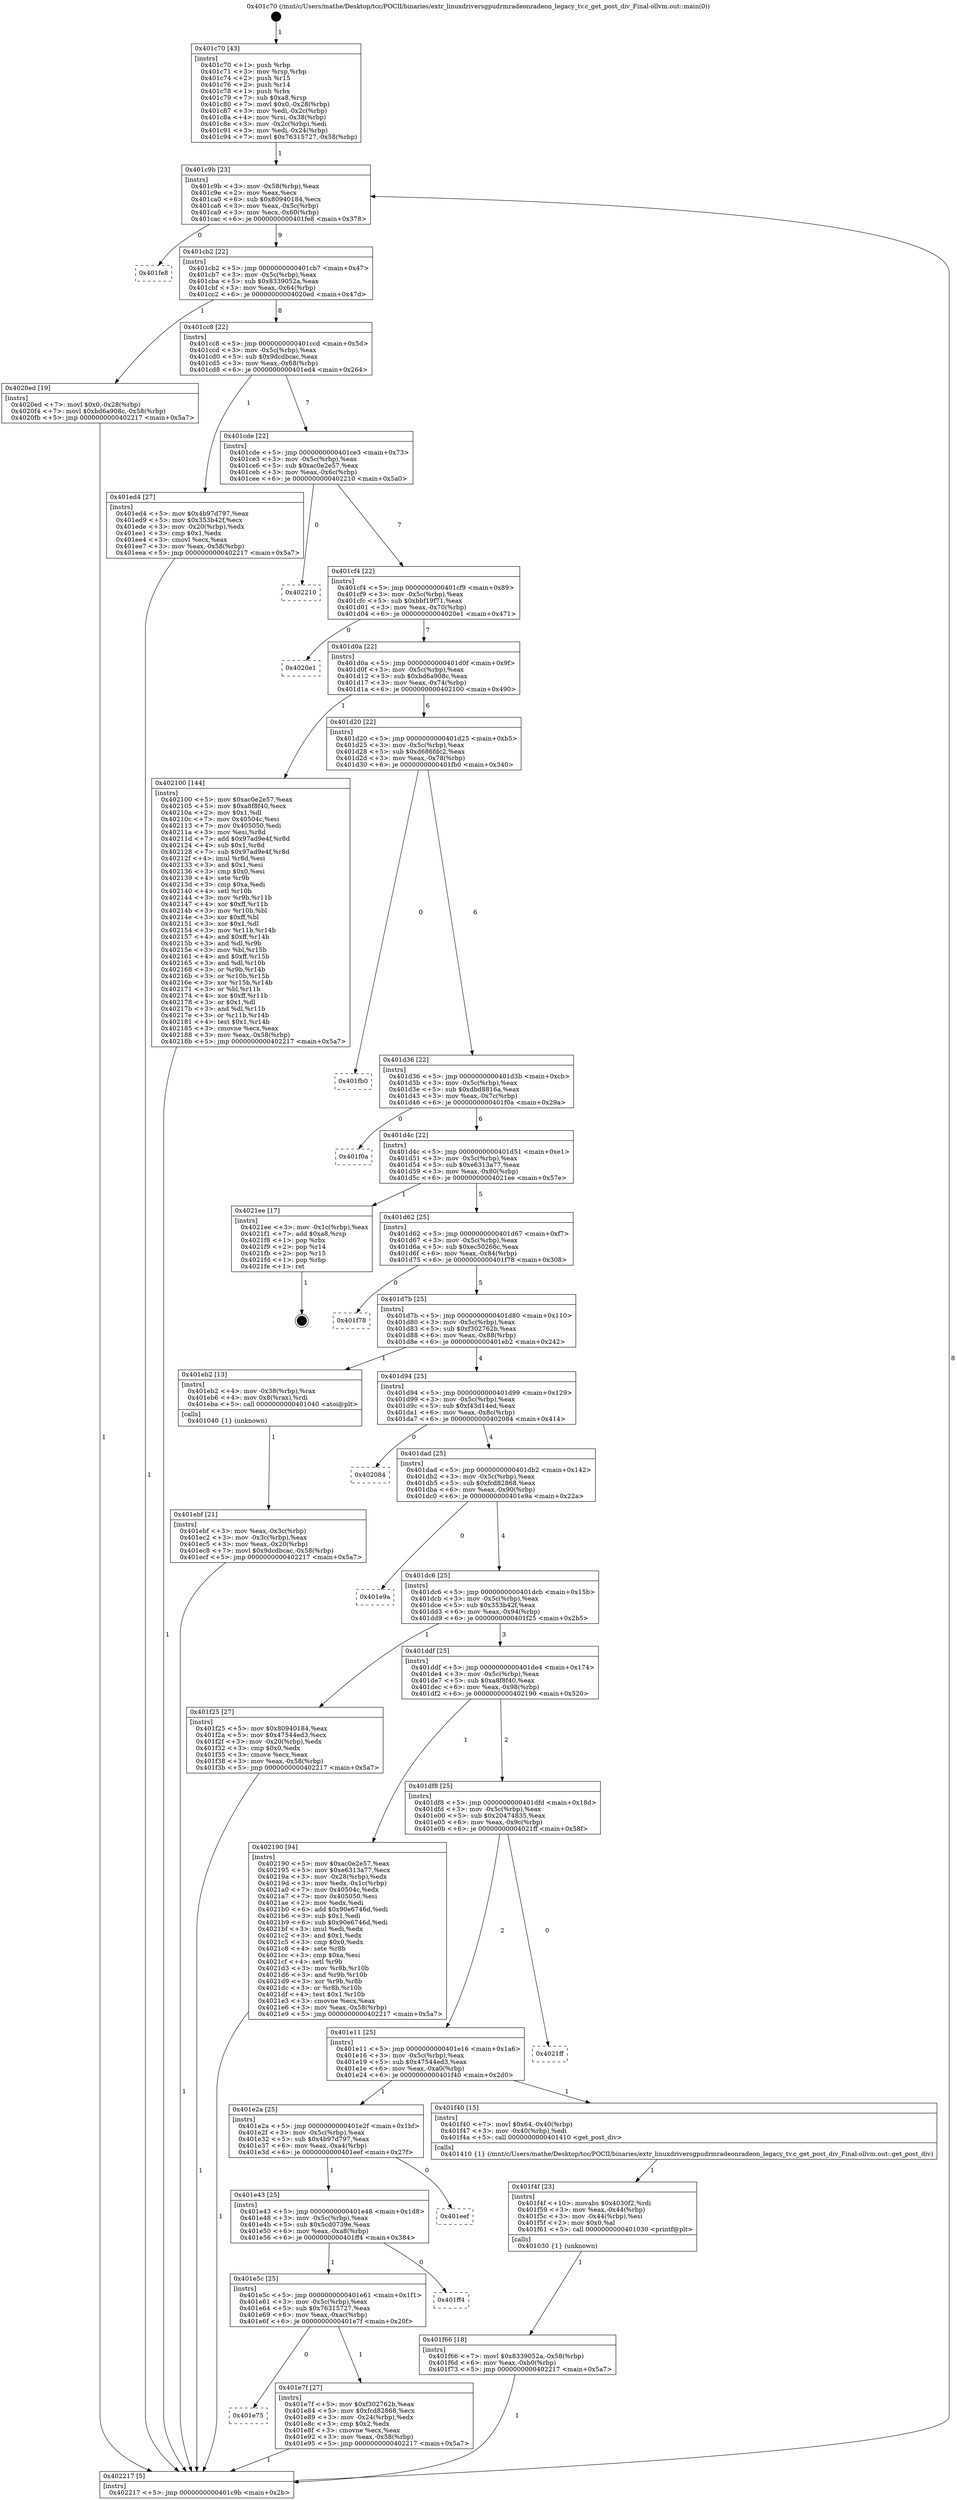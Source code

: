 digraph "0x401c70" {
  label = "0x401c70 (/mnt/c/Users/mathe/Desktop/tcc/POCII/binaries/extr_linuxdriversgpudrmradeonradeon_legacy_tv.c_get_post_div_Final-ollvm.out::main(0))"
  labelloc = "t"
  node[shape=record]

  Entry [label="",width=0.3,height=0.3,shape=circle,fillcolor=black,style=filled]
  "0x401c9b" [label="{
     0x401c9b [23]\l
     | [instrs]\l
     &nbsp;&nbsp;0x401c9b \<+3\>: mov -0x58(%rbp),%eax\l
     &nbsp;&nbsp;0x401c9e \<+2\>: mov %eax,%ecx\l
     &nbsp;&nbsp;0x401ca0 \<+6\>: sub $0x80940184,%ecx\l
     &nbsp;&nbsp;0x401ca6 \<+3\>: mov %eax,-0x5c(%rbp)\l
     &nbsp;&nbsp;0x401ca9 \<+3\>: mov %ecx,-0x60(%rbp)\l
     &nbsp;&nbsp;0x401cac \<+6\>: je 0000000000401fe8 \<main+0x378\>\l
  }"]
  "0x401fe8" [label="{
     0x401fe8\l
  }", style=dashed]
  "0x401cb2" [label="{
     0x401cb2 [22]\l
     | [instrs]\l
     &nbsp;&nbsp;0x401cb2 \<+5\>: jmp 0000000000401cb7 \<main+0x47\>\l
     &nbsp;&nbsp;0x401cb7 \<+3\>: mov -0x5c(%rbp),%eax\l
     &nbsp;&nbsp;0x401cba \<+5\>: sub $0x8339052a,%eax\l
     &nbsp;&nbsp;0x401cbf \<+3\>: mov %eax,-0x64(%rbp)\l
     &nbsp;&nbsp;0x401cc2 \<+6\>: je 00000000004020ed \<main+0x47d\>\l
  }"]
  Exit [label="",width=0.3,height=0.3,shape=circle,fillcolor=black,style=filled,peripheries=2]
  "0x4020ed" [label="{
     0x4020ed [19]\l
     | [instrs]\l
     &nbsp;&nbsp;0x4020ed \<+7\>: movl $0x0,-0x28(%rbp)\l
     &nbsp;&nbsp;0x4020f4 \<+7\>: movl $0xbd6a908c,-0x58(%rbp)\l
     &nbsp;&nbsp;0x4020fb \<+5\>: jmp 0000000000402217 \<main+0x5a7\>\l
  }"]
  "0x401cc8" [label="{
     0x401cc8 [22]\l
     | [instrs]\l
     &nbsp;&nbsp;0x401cc8 \<+5\>: jmp 0000000000401ccd \<main+0x5d\>\l
     &nbsp;&nbsp;0x401ccd \<+3\>: mov -0x5c(%rbp),%eax\l
     &nbsp;&nbsp;0x401cd0 \<+5\>: sub $0x9dcdbcac,%eax\l
     &nbsp;&nbsp;0x401cd5 \<+3\>: mov %eax,-0x68(%rbp)\l
     &nbsp;&nbsp;0x401cd8 \<+6\>: je 0000000000401ed4 \<main+0x264\>\l
  }"]
  "0x401f66" [label="{
     0x401f66 [18]\l
     | [instrs]\l
     &nbsp;&nbsp;0x401f66 \<+7\>: movl $0x8339052a,-0x58(%rbp)\l
     &nbsp;&nbsp;0x401f6d \<+6\>: mov %eax,-0xb0(%rbp)\l
     &nbsp;&nbsp;0x401f73 \<+5\>: jmp 0000000000402217 \<main+0x5a7\>\l
  }"]
  "0x401ed4" [label="{
     0x401ed4 [27]\l
     | [instrs]\l
     &nbsp;&nbsp;0x401ed4 \<+5\>: mov $0x4b97d797,%eax\l
     &nbsp;&nbsp;0x401ed9 \<+5\>: mov $0x353b42f,%ecx\l
     &nbsp;&nbsp;0x401ede \<+3\>: mov -0x20(%rbp),%edx\l
     &nbsp;&nbsp;0x401ee1 \<+3\>: cmp $0x1,%edx\l
     &nbsp;&nbsp;0x401ee4 \<+3\>: cmovl %ecx,%eax\l
     &nbsp;&nbsp;0x401ee7 \<+3\>: mov %eax,-0x58(%rbp)\l
     &nbsp;&nbsp;0x401eea \<+5\>: jmp 0000000000402217 \<main+0x5a7\>\l
  }"]
  "0x401cde" [label="{
     0x401cde [22]\l
     | [instrs]\l
     &nbsp;&nbsp;0x401cde \<+5\>: jmp 0000000000401ce3 \<main+0x73\>\l
     &nbsp;&nbsp;0x401ce3 \<+3\>: mov -0x5c(%rbp),%eax\l
     &nbsp;&nbsp;0x401ce6 \<+5\>: sub $0xac0e2e57,%eax\l
     &nbsp;&nbsp;0x401ceb \<+3\>: mov %eax,-0x6c(%rbp)\l
     &nbsp;&nbsp;0x401cee \<+6\>: je 0000000000402210 \<main+0x5a0\>\l
  }"]
  "0x401f4f" [label="{
     0x401f4f [23]\l
     | [instrs]\l
     &nbsp;&nbsp;0x401f4f \<+10\>: movabs $0x4030f2,%rdi\l
     &nbsp;&nbsp;0x401f59 \<+3\>: mov %eax,-0x44(%rbp)\l
     &nbsp;&nbsp;0x401f5c \<+3\>: mov -0x44(%rbp),%esi\l
     &nbsp;&nbsp;0x401f5f \<+2\>: mov $0x0,%al\l
     &nbsp;&nbsp;0x401f61 \<+5\>: call 0000000000401030 \<printf@plt\>\l
     | [calls]\l
     &nbsp;&nbsp;0x401030 \{1\} (unknown)\l
  }"]
  "0x402210" [label="{
     0x402210\l
  }", style=dashed]
  "0x401cf4" [label="{
     0x401cf4 [22]\l
     | [instrs]\l
     &nbsp;&nbsp;0x401cf4 \<+5\>: jmp 0000000000401cf9 \<main+0x89\>\l
     &nbsp;&nbsp;0x401cf9 \<+3\>: mov -0x5c(%rbp),%eax\l
     &nbsp;&nbsp;0x401cfc \<+5\>: sub $0xbbf19f71,%eax\l
     &nbsp;&nbsp;0x401d01 \<+3\>: mov %eax,-0x70(%rbp)\l
     &nbsp;&nbsp;0x401d04 \<+6\>: je 00000000004020e1 \<main+0x471\>\l
  }"]
  "0x401ebf" [label="{
     0x401ebf [21]\l
     | [instrs]\l
     &nbsp;&nbsp;0x401ebf \<+3\>: mov %eax,-0x3c(%rbp)\l
     &nbsp;&nbsp;0x401ec2 \<+3\>: mov -0x3c(%rbp),%eax\l
     &nbsp;&nbsp;0x401ec5 \<+3\>: mov %eax,-0x20(%rbp)\l
     &nbsp;&nbsp;0x401ec8 \<+7\>: movl $0x9dcdbcac,-0x58(%rbp)\l
     &nbsp;&nbsp;0x401ecf \<+5\>: jmp 0000000000402217 \<main+0x5a7\>\l
  }"]
  "0x4020e1" [label="{
     0x4020e1\l
  }", style=dashed]
  "0x401d0a" [label="{
     0x401d0a [22]\l
     | [instrs]\l
     &nbsp;&nbsp;0x401d0a \<+5\>: jmp 0000000000401d0f \<main+0x9f\>\l
     &nbsp;&nbsp;0x401d0f \<+3\>: mov -0x5c(%rbp),%eax\l
     &nbsp;&nbsp;0x401d12 \<+5\>: sub $0xbd6a908c,%eax\l
     &nbsp;&nbsp;0x401d17 \<+3\>: mov %eax,-0x74(%rbp)\l
     &nbsp;&nbsp;0x401d1a \<+6\>: je 0000000000402100 \<main+0x490\>\l
  }"]
  "0x401c70" [label="{
     0x401c70 [43]\l
     | [instrs]\l
     &nbsp;&nbsp;0x401c70 \<+1\>: push %rbp\l
     &nbsp;&nbsp;0x401c71 \<+3\>: mov %rsp,%rbp\l
     &nbsp;&nbsp;0x401c74 \<+2\>: push %r15\l
     &nbsp;&nbsp;0x401c76 \<+2\>: push %r14\l
     &nbsp;&nbsp;0x401c78 \<+1\>: push %rbx\l
     &nbsp;&nbsp;0x401c79 \<+7\>: sub $0xa8,%rsp\l
     &nbsp;&nbsp;0x401c80 \<+7\>: movl $0x0,-0x28(%rbp)\l
     &nbsp;&nbsp;0x401c87 \<+3\>: mov %edi,-0x2c(%rbp)\l
     &nbsp;&nbsp;0x401c8a \<+4\>: mov %rsi,-0x38(%rbp)\l
     &nbsp;&nbsp;0x401c8e \<+3\>: mov -0x2c(%rbp),%edi\l
     &nbsp;&nbsp;0x401c91 \<+3\>: mov %edi,-0x24(%rbp)\l
     &nbsp;&nbsp;0x401c94 \<+7\>: movl $0x76315727,-0x58(%rbp)\l
  }"]
  "0x402100" [label="{
     0x402100 [144]\l
     | [instrs]\l
     &nbsp;&nbsp;0x402100 \<+5\>: mov $0xac0e2e57,%eax\l
     &nbsp;&nbsp;0x402105 \<+5\>: mov $0xa8f8f40,%ecx\l
     &nbsp;&nbsp;0x40210a \<+2\>: mov $0x1,%dl\l
     &nbsp;&nbsp;0x40210c \<+7\>: mov 0x40504c,%esi\l
     &nbsp;&nbsp;0x402113 \<+7\>: mov 0x405050,%edi\l
     &nbsp;&nbsp;0x40211a \<+3\>: mov %esi,%r8d\l
     &nbsp;&nbsp;0x40211d \<+7\>: add $0x97ad9e4f,%r8d\l
     &nbsp;&nbsp;0x402124 \<+4\>: sub $0x1,%r8d\l
     &nbsp;&nbsp;0x402128 \<+7\>: sub $0x97ad9e4f,%r8d\l
     &nbsp;&nbsp;0x40212f \<+4\>: imul %r8d,%esi\l
     &nbsp;&nbsp;0x402133 \<+3\>: and $0x1,%esi\l
     &nbsp;&nbsp;0x402136 \<+3\>: cmp $0x0,%esi\l
     &nbsp;&nbsp;0x402139 \<+4\>: sete %r9b\l
     &nbsp;&nbsp;0x40213d \<+3\>: cmp $0xa,%edi\l
     &nbsp;&nbsp;0x402140 \<+4\>: setl %r10b\l
     &nbsp;&nbsp;0x402144 \<+3\>: mov %r9b,%r11b\l
     &nbsp;&nbsp;0x402147 \<+4\>: xor $0xff,%r11b\l
     &nbsp;&nbsp;0x40214b \<+3\>: mov %r10b,%bl\l
     &nbsp;&nbsp;0x40214e \<+3\>: xor $0xff,%bl\l
     &nbsp;&nbsp;0x402151 \<+3\>: xor $0x1,%dl\l
     &nbsp;&nbsp;0x402154 \<+3\>: mov %r11b,%r14b\l
     &nbsp;&nbsp;0x402157 \<+4\>: and $0xff,%r14b\l
     &nbsp;&nbsp;0x40215b \<+3\>: and %dl,%r9b\l
     &nbsp;&nbsp;0x40215e \<+3\>: mov %bl,%r15b\l
     &nbsp;&nbsp;0x402161 \<+4\>: and $0xff,%r15b\l
     &nbsp;&nbsp;0x402165 \<+3\>: and %dl,%r10b\l
     &nbsp;&nbsp;0x402168 \<+3\>: or %r9b,%r14b\l
     &nbsp;&nbsp;0x40216b \<+3\>: or %r10b,%r15b\l
     &nbsp;&nbsp;0x40216e \<+3\>: xor %r15b,%r14b\l
     &nbsp;&nbsp;0x402171 \<+3\>: or %bl,%r11b\l
     &nbsp;&nbsp;0x402174 \<+4\>: xor $0xff,%r11b\l
     &nbsp;&nbsp;0x402178 \<+3\>: or $0x1,%dl\l
     &nbsp;&nbsp;0x40217b \<+3\>: and %dl,%r11b\l
     &nbsp;&nbsp;0x40217e \<+3\>: or %r11b,%r14b\l
     &nbsp;&nbsp;0x402181 \<+4\>: test $0x1,%r14b\l
     &nbsp;&nbsp;0x402185 \<+3\>: cmovne %ecx,%eax\l
     &nbsp;&nbsp;0x402188 \<+3\>: mov %eax,-0x58(%rbp)\l
     &nbsp;&nbsp;0x40218b \<+5\>: jmp 0000000000402217 \<main+0x5a7\>\l
  }"]
  "0x401d20" [label="{
     0x401d20 [22]\l
     | [instrs]\l
     &nbsp;&nbsp;0x401d20 \<+5\>: jmp 0000000000401d25 \<main+0xb5\>\l
     &nbsp;&nbsp;0x401d25 \<+3\>: mov -0x5c(%rbp),%eax\l
     &nbsp;&nbsp;0x401d28 \<+5\>: sub $0xd686fdc2,%eax\l
     &nbsp;&nbsp;0x401d2d \<+3\>: mov %eax,-0x78(%rbp)\l
     &nbsp;&nbsp;0x401d30 \<+6\>: je 0000000000401fb0 \<main+0x340\>\l
  }"]
  "0x402217" [label="{
     0x402217 [5]\l
     | [instrs]\l
     &nbsp;&nbsp;0x402217 \<+5\>: jmp 0000000000401c9b \<main+0x2b\>\l
  }"]
  "0x401fb0" [label="{
     0x401fb0\l
  }", style=dashed]
  "0x401d36" [label="{
     0x401d36 [22]\l
     | [instrs]\l
     &nbsp;&nbsp;0x401d36 \<+5\>: jmp 0000000000401d3b \<main+0xcb\>\l
     &nbsp;&nbsp;0x401d3b \<+3\>: mov -0x5c(%rbp),%eax\l
     &nbsp;&nbsp;0x401d3e \<+5\>: sub $0xdbd8816a,%eax\l
     &nbsp;&nbsp;0x401d43 \<+3\>: mov %eax,-0x7c(%rbp)\l
     &nbsp;&nbsp;0x401d46 \<+6\>: je 0000000000401f0a \<main+0x29a\>\l
  }"]
  "0x401e75" [label="{
     0x401e75\l
  }", style=dashed]
  "0x401f0a" [label="{
     0x401f0a\l
  }", style=dashed]
  "0x401d4c" [label="{
     0x401d4c [22]\l
     | [instrs]\l
     &nbsp;&nbsp;0x401d4c \<+5\>: jmp 0000000000401d51 \<main+0xe1\>\l
     &nbsp;&nbsp;0x401d51 \<+3\>: mov -0x5c(%rbp),%eax\l
     &nbsp;&nbsp;0x401d54 \<+5\>: sub $0xe6313a77,%eax\l
     &nbsp;&nbsp;0x401d59 \<+3\>: mov %eax,-0x80(%rbp)\l
     &nbsp;&nbsp;0x401d5c \<+6\>: je 00000000004021ee \<main+0x57e\>\l
  }"]
  "0x401e7f" [label="{
     0x401e7f [27]\l
     | [instrs]\l
     &nbsp;&nbsp;0x401e7f \<+5\>: mov $0xf302762b,%eax\l
     &nbsp;&nbsp;0x401e84 \<+5\>: mov $0xfcd82868,%ecx\l
     &nbsp;&nbsp;0x401e89 \<+3\>: mov -0x24(%rbp),%edx\l
     &nbsp;&nbsp;0x401e8c \<+3\>: cmp $0x2,%edx\l
     &nbsp;&nbsp;0x401e8f \<+3\>: cmovne %ecx,%eax\l
     &nbsp;&nbsp;0x401e92 \<+3\>: mov %eax,-0x58(%rbp)\l
     &nbsp;&nbsp;0x401e95 \<+5\>: jmp 0000000000402217 \<main+0x5a7\>\l
  }"]
  "0x4021ee" [label="{
     0x4021ee [17]\l
     | [instrs]\l
     &nbsp;&nbsp;0x4021ee \<+3\>: mov -0x1c(%rbp),%eax\l
     &nbsp;&nbsp;0x4021f1 \<+7\>: add $0xa8,%rsp\l
     &nbsp;&nbsp;0x4021f8 \<+1\>: pop %rbx\l
     &nbsp;&nbsp;0x4021f9 \<+2\>: pop %r14\l
     &nbsp;&nbsp;0x4021fb \<+2\>: pop %r15\l
     &nbsp;&nbsp;0x4021fd \<+1\>: pop %rbp\l
     &nbsp;&nbsp;0x4021fe \<+1\>: ret\l
  }"]
  "0x401d62" [label="{
     0x401d62 [25]\l
     | [instrs]\l
     &nbsp;&nbsp;0x401d62 \<+5\>: jmp 0000000000401d67 \<main+0xf7\>\l
     &nbsp;&nbsp;0x401d67 \<+3\>: mov -0x5c(%rbp),%eax\l
     &nbsp;&nbsp;0x401d6a \<+5\>: sub $0xec50266c,%eax\l
     &nbsp;&nbsp;0x401d6f \<+6\>: mov %eax,-0x84(%rbp)\l
     &nbsp;&nbsp;0x401d75 \<+6\>: je 0000000000401f78 \<main+0x308\>\l
  }"]
  "0x401e5c" [label="{
     0x401e5c [25]\l
     | [instrs]\l
     &nbsp;&nbsp;0x401e5c \<+5\>: jmp 0000000000401e61 \<main+0x1f1\>\l
     &nbsp;&nbsp;0x401e61 \<+3\>: mov -0x5c(%rbp),%eax\l
     &nbsp;&nbsp;0x401e64 \<+5\>: sub $0x76315727,%eax\l
     &nbsp;&nbsp;0x401e69 \<+6\>: mov %eax,-0xac(%rbp)\l
     &nbsp;&nbsp;0x401e6f \<+6\>: je 0000000000401e7f \<main+0x20f\>\l
  }"]
  "0x401f78" [label="{
     0x401f78\l
  }", style=dashed]
  "0x401d7b" [label="{
     0x401d7b [25]\l
     | [instrs]\l
     &nbsp;&nbsp;0x401d7b \<+5\>: jmp 0000000000401d80 \<main+0x110\>\l
     &nbsp;&nbsp;0x401d80 \<+3\>: mov -0x5c(%rbp),%eax\l
     &nbsp;&nbsp;0x401d83 \<+5\>: sub $0xf302762b,%eax\l
     &nbsp;&nbsp;0x401d88 \<+6\>: mov %eax,-0x88(%rbp)\l
     &nbsp;&nbsp;0x401d8e \<+6\>: je 0000000000401eb2 \<main+0x242\>\l
  }"]
  "0x401ff4" [label="{
     0x401ff4\l
  }", style=dashed]
  "0x401eb2" [label="{
     0x401eb2 [13]\l
     | [instrs]\l
     &nbsp;&nbsp;0x401eb2 \<+4\>: mov -0x38(%rbp),%rax\l
     &nbsp;&nbsp;0x401eb6 \<+4\>: mov 0x8(%rax),%rdi\l
     &nbsp;&nbsp;0x401eba \<+5\>: call 0000000000401040 \<atoi@plt\>\l
     | [calls]\l
     &nbsp;&nbsp;0x401040 \{1\} (unknown)\l
  }"]
  "0x401d94" [label="{
     0x401d94 [25]\l
     | [instrs]\l
     &nbsp;&nbsp;0x401d94 \<+5\>: jmp 0000000000401d99 \<main+0x129\>\l
     &nbsp;&nbsp;0x401d99 \<+3\>: mov -0x5c(%rbp),%eax\l
     &nbsp;&nbsp;0x401d9c \<+5\>: sub $0xf43d14ed,%eax\l
     &nbsp;&nbsp;0x401da1 \<+6\>: mov %eax,-0x8c(%rbp)\l
     &nbsp;&nbsp;0x401da7 \<+6\>: je 0000000000402084 \<main+0x414\>\l
  }"]
  "0x401e43" [label="{
     0x401e43 [25]\l
     | [instrs]\l
     &nbsp;&nbsp;0x401e43 \<+5\>: jmp 0000000000401e48 \<main+0x1d8\>\l
     &nbsp;&nbsp;0x401e48 \<+3\>: mov -0x5c(%rbp),%eax\l
     &nbsp;&nbsp;0x401e4b \<+5\>: sub $0x5cd0739e,%eax\l
     &nbsp;&nbsp;0x401e50 \<+6\>: mov %eax,-0xa8(%rbp)\l
     &nbsp;&nbsp;0x401e56 \<+6\>: je 0000000000401ff4 \<main+0x384\>\l
  }"]
  "0x402084" [label="{
     0x402084\l
  }", style=dashed]
  "0x401dad" [label="{
     0x401dad [25]\l
     | [instrs]\l
     &nbsp;&nbsp;0x401dad \<+5\>: jmp 0000000000401db2 \<main+0x142\>\l
     &nbsp;&nbsp;0x401db2 \<+3\>: mov -0x5c(%rbp),%eax\l
     &nbsp;&nbsp;0x401db5 \<+5\>: sub $0xfcd82868,%eax\l
     &nbsp;&nbsp;0x401dba \<+6\>: mov %eax,-0x90(%rbp)\l
     &nbsp;&nbsp;0x401dc0 \<+6\>: je 0000000000401e9a \<main+0x22a\>\l
  }"]
  "0x401eef" [label="{
     0x401eef\l
  }", style=dashed]
  "0x401e9a" [label="{
     0x401e9a\l
  }", style=dashed]
  "0x401dc6" [label="{
     0x401dc6 [25]\l
     | [instrs]\l
     &nbsp;&nbsp;0x401dc6 \<+5\>: jmp 0000000000401dcb \<main+0x15b\>\l
     &nbsp;&nbsp;0x401dcb \<+3\>: mov -0x5c(%rbp),%eax\l
     &nbsp;&nbsp;0x401dce \<+5\>: sub $0x353b42f,%eax\l
     &nbsp;&nbsp;0x401dd3 \<+6\>: mov %eax,-0x94(%rbp)\l
     &nbsp;&nbsp;0x401dd9 \<+6\>: je 0000000000401f25 \<main+0x2b5\>\l
  }"]
  "0x401e2a" [label="{
     0x401e2a [25]\l
     | [instrs]\l
     &nbsp;&nbsp;0x401e2a \<+5\>: jmp 0000000000401e2f \<main+0x1bf\>\l
     &nbsp;&nbsp;0x401e2f \<+3\>: mov -0x5c(%rbp),%eax\l
     &nbsp;&nbsp;0x401e32 \<+5\>: sub $0x4b97d797,%eax\l
     &nbsp;&nbsp;0x401e37 \<+6\>: mov %eax,-0xa4(%rbp)\l
     &nbsp;&nbsp;0x401e3d \<+6\>: je 0000000000401eef \<main+0x27f\>\l
  }"]
  "0x401f25" [label="{
     0x401f25 [27]\l
     | [instrs]\l
     &nbsp;&nbsp;0x401f25 \<+5\>: mov $0x80940184,%eax\l
     &nbsp;&nbsp;0x401f2a \<+5\>: mov $0x47544ed3,%ecx\l
     &nbsp;&nbsp;0x401f2f \<+3\>: mov -0x20(%rbp),%edx\l
     &nbsp;&nbsp;0x401f32 \<+3\>: cmp $0x0,%edx\l
     &nbsp;&nbsp;0x401f35 \<+3\>: cmove %ecx,%eax\l
     &nbsp;&nbsp;0x401f38 \<+3\>: mov %eax,-0x58(%rbp)\l
     &nbsp;&nbsp;0x401f3b \<+5\>: jmp 0000000000402217 \<main+0x5a7\>\l
  }"]
  "0x401ddf" [label="{
     0x401ddf [25]\l
     | [instrs]\l
     &nbsp;&nbsp;0x401ddf \<+5\>: jmp 0000000000401de4 \<main+0x174\>\l
     &nbsp;&nbsp;0x401de4 \<+3\>: mov -0x5c(%rbp),%eax\l
     &nbsp;&nbsp;0x401de7 \<+5\>: sub $0xa8f8f40,%eax\l
     &nbsp;&nbsp;0x401dec \<+6\>: mov %eax,-0x98(%rbp)\l
     &nbsp;&nbsp;0x401df2 \<+6\>: je 0000000000402190 \<main+0x520\>\l
  }"]
  "0x401f40" [label="{
     0x401f40 [15]\l
     | [instrs]\l
     &nbsp;&nbsp;0x401f40 \<+7\>: movl $0x64,-0x40(%rbp)\l
     &nbsp;&nbsp;0x401f47 \<+3\>: mov -0x40(%rbp),%edi\l
     &nbsp;&nbsp;0x401f4a \<+5\>: call 0000000000401410 \<get_post_div\>\l
     | [calls]\l
     &nbsp;&nbsp;0x401410 \{1\} (/mnt/c/Users/mathe/Desktop/tcc/POCII/binaries/extr_linuxdriversgpudrmradeonradeon_legacy_tv.c_get_post_div_Final-ollvm.out::get_post_div)\l
  }"]
  "0x402190" [label="{
     0x402190 [94]\l
     | [instrs]\l
     &nbsp;&nbsp;0x402190 \<+5\>: mov $0xac0e2e57,%eax\l
     &nbsp;&nbsp;0x402195 \<+5\>: mov $0xe6313a77,%ecx\l
     &nbsp;&nbsp;0x40219a \<+3\>: mov -0x28(%rbp),%edx\l
     &nbsp;&nbsp;0x40219d \<+3\>: mov %edx,-0x1c(%rbp)\l
     &nbsp;&nbsp;0x4021a0 \<+7\>: mov 0x40504c,%edx\l
     &nbsp;&nbsp;0x4021a7 \<+7\>: mov 0x405050,%esi\l
     &nbsp;&nbsp;0x4021ae \<+2\>: mov %edx,%edi\l
     &nbsp;&nbsp;0x4021b0 \<+6\>: add $0x90e6746d,%edi\l
     &nbsp;&nbsp;0x4021b6 \<+3\>: sub $0x1,%edi\l
     &nbsp;&nbsp;0x4021b9 \<+6\>: sub $0x90e6746d,%edi\l
     &nbsp;&nbsp;0x4021bf \<+3\>: imul %edi,%edx\l
     &nbsp;&nbsp;0x4021c2 \<+3\>: and $0x1,%edx\l
     &nbsp;&nbsp;0x4021c5 \<+3\>: cmp $0x0,%edx\l
     &nbsp;&nbsp;0x4021c8 \<+4\>: sete %r8b\l
     &nbsp;&nbsp;0x4021cc \<+3\>: cmp $0xa,%esi\l
     &nbsp;&nbsp;0x4021cf \<+4\>: setl %r9b\l
     &nbsp;&nbsp;0x4021d3 \<+3\>: mov %r8b,%r10b\l
     &nbsp;&nbsp;0x4021d6 \<+3\>: and %r9b,%r10b\l
     &nbsp;&nbsp;0x4021d9 \<+3\>: xor %r9b,%r8b\l
     &nbsp;&nbsp;0x4021dc \<+3\>: or %r8b,%r10b\l
     &nbsp;&nbsp;0x4021df \<+4\>: test $0x1,%r10b\l
     &nbsp;&nbsp;0x4021e3 \<+3\>: cmovne %ecx,%eax\l
     &nbsp;&nbsp;0x4021e6 \<+3\>: mov %eax,-0x58(%rbp)\l
     &nbsp;&nbsp;0x4021e9 \<+5\>: jmp 0000000000402217 \<main+0x5a7\>\l
  }"]
  "0x401df8" [label="{
     0x401df8 [25]\l
     | [instrs]\l
     &nbsp;&nbsp;0x401df8 \<+5\>: jmp 0000000000401dfd \<main+0x18d\>\l
     &nbsp;&nbsp;0x401dfd \<+3\>: mov -0x5c(%rbp),%eax\l
     &nbsp;&nbsp;0x401e00 \<+5\>: sub $0x20474835,%eax\l
     &nbsp;&nbsp;0x401e05 \<+6\>: mov %eax,-0x9c(%rbp)\l
     &nbsp;&nbsp;0x401e0b \<+6\>: je 00000000004021ff \<main+0x58f\>\l
  }"]
  "0x401e11" [label="{
     0x401e11 [25]\l
     | [instrs]\l
     &nbsp;&nbsp;0x401e11 \<+5\>: jmp 0000000000401e16 \<main+0x1a6\>\l
     &nbsp;&nbsp;0x401e16 \<+3\>: mov -0x5c(%rbp),%eax\l
     &nbsp;&nbsp;0x401e19 \<+5\>: sub $0x47544ed3,%eax\l
     &nbsp;&nbsp;0x401e1e \<+6\>: mov %eax,-0xa0(%rbp)\l
     &nbsp;&nbsp;0x401e24 \<+6\>: je 0000000000401f40 \<main+0x2d0\>\l
  }"]
  "0x4021ff" [label="{
     0x4021ff\l
  }", style=dashed]
  Entry -> "0x401c70" [label=" 1"]
  "0x401c9b" -> "0x401fe8" [label=" 0"]
  "0x401c9b" -> "0x401cb2" [label=" 9"]
  "0x4021ee" -> Exit [label=" 1"]
  "0x401cb2" -> "0x4020ed" [label=" 1"]
  "0x401cb2" -> "0x401cc8" [label=" 8"]
  "0x402190" -> "0x402217" [label=" 1"]
  "0x401cc8" -> "0x401ed4" [label=" 1"]
  "0x401cc8" -> "0x401cde" [label=" 7"]
  "0x402100" -> "0x402217" [label=" 1"]
  "0x401cde" -> "0x402210" [label=" 0"]
  "0x401cde" -> "0x401cf4" [label=" 7"]
  "0x4020ed" -> "0x402217" [label=" 1"]
  "0x401cf4" -> "0x4020e1" [label=" 0"]
  "0x401cf4" -> "0x401d0a" [label=" 7"]
  "0x401f66" -> "0x402217" [label=" 1"]
  "0x401d0a" -> "0x402100" [label=" 1"]
  "0x401d0a" -> "0x401d20" [label=" 6"]
  "0x401f4f" -> "0x401f66" [label=" 1"]
  "0x401d20" -> "0x401fb0" [label=" 0"]
  "0x401d20" -> "0x401d36" [label=" 6"]
  "0x401f40" -> "0x401f4f" [label=" 1"]
  "0x401d36" -> "0x401f0a" [label=" 0"]
  "0x401d36" -> "0x401d4c" [label=" 6"]
  "0x401f25" -> "0x402217" [label=" 1"]
  "0x401d4c" -> "0x4021ee" [label=" 1"]
  "0x401d4c" -> "0x401d62" [label=" 5"]
  "0x401ed4" -> "0x402217" [label=" 1"]
  "0x401d62" -> "0x401f78" [label=" 0"]
  "0x401d62" -> "0x401d7b" [label=" 5"]
  "0x401eb2" -> "0x401ebf" [label=" 1"]
  "0x401d7b" -> "0x401eb2" [label=" 1"]
  "0x401d7b" -> "0x401d94" [label=" 4"]
  "0x402217" -> "0x401c9b" [label=" 8"]
  "0x401d94" -> "0x402084" [label=" 0"]
  "0x401d94" -> "0x401dad" [label=" 4"]
  "0x401e7f" -> "0x402217" [label=" 1"]
  "0x401dad" -> "0x401e9a" [label=" 0"]
  "0x401dad" -> "0x401dc6" [label=" 4"]
  "0x401e5c" -> "0x401e75" [label=" 0"]
  "0x401dc6" -> "0x401f25" [label=" 1"]
  "0x401dc6" -> "0x401ddf" [label=" 3"]
  "0x401ebf" -> "0x402217" [label=" 1"]
  "0x401ddf" -> "0x402190" [label=" 1"]
  "0x401ddf" -> "0x401df8" [label=" 2"]
  "0x401e43" -> "0x401e5c" [label=" 1"]
  "0x401df8" -> "0x4021ff" [label=" 0"]
  "0x401df8" -> "0x401e11" [label=" 2"]
  "0x401e43" -> "0x401ff4" [label=" 0"]
  "0x401e11" -> "0x401f40" [label=" 1"]
  "0x401e11" -> "0x401e2a" [label=" 1"]
  "0x401e5c" -> "0x401e7f" [label=" 1"]
  "0x401e2a" -> "0x401eef" [label=" 0"]
  "0x401e2a" -> "0x401e43" [label=" 1"]
  "0x401c70" -> "0x401c9b" [label=" 1"]
}
